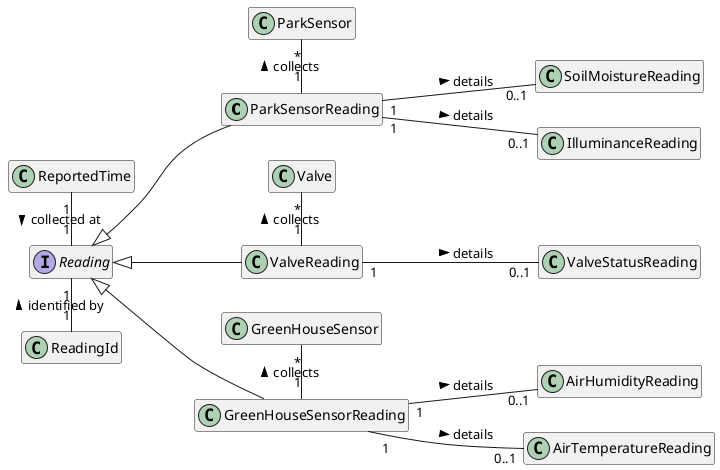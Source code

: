 @startuml smart-irrigation-model-4

left to right direction

hide empty members

class ParkSensorReading

class SoilMoistureReading

class IlluminanceReading

class GreenHouseSensorReading

class AirHumidityReading

class AirTemperatureReading

class ValveReading

class ValveStatusReading

class ReportedTime

class ReadingId

interface Reading

ParkSensorReading "1" -- "0..1" SoilMoistureReading : details >
ParkSensorReading "1" -- "0..1" IlluminanceReading : details >

GreenHouseSensorReading "1" -- "0..1" AirHumidityReading : details >
GreenHouseSensorReading "1" -- "0..1" AirTemperatureReading : details >

ValveReading "1" -- "0..1" ValveStatusReading : details >

ParkSensor "*" - "1" ParkSensorReading : collects <
Valve "*" - "1" ValveReading : collects <
GreenHouseSensor "*" - "1" GreenHouseSensorReading : collects <

Reading <|-- ValveReading
Reading <|-- GreenHouseSensorReading
Reading <|-- ParkSensorReading

Reading "1" - "1" ReadingId : identified by <
ReportedTime "1" - "1" Reading : collected at >

@enduml

